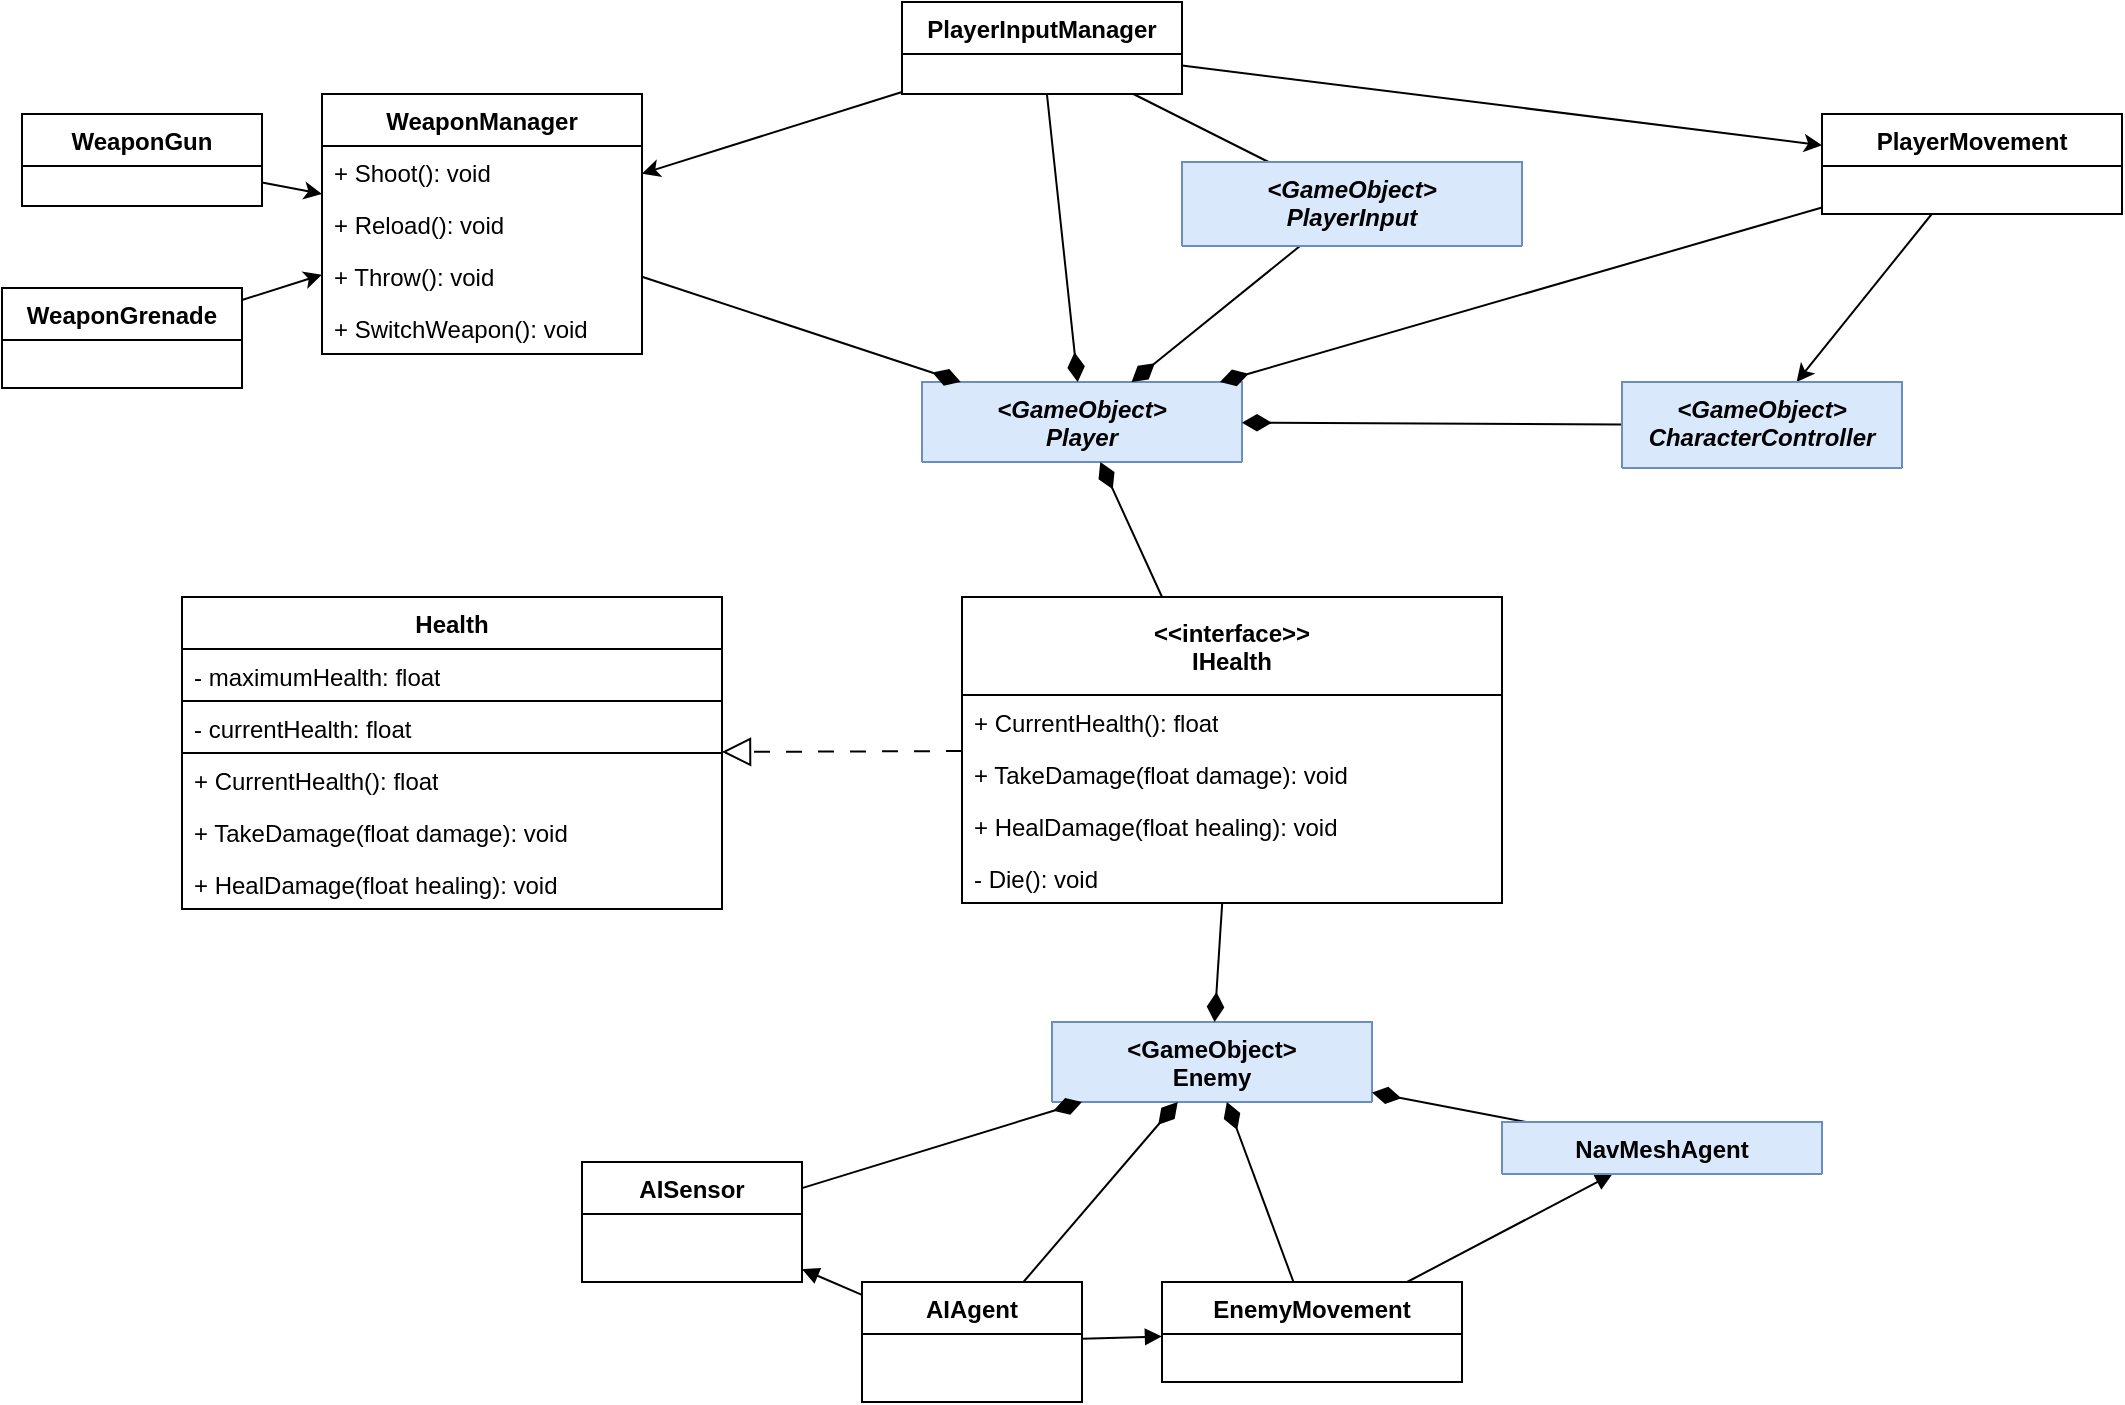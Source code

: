 <mxfile version="26.2.14">
  <diagram id="C5RBs43oDa-KdzZeNtuy" name="Page-1">
    <mxGraphModel dx="2061" dy="827" grid="1" gridSize="10" guides="1" tooltips="1" connect="1" arrows="1" fold="1" page="1" pageScale="1" pageWidth="827" pageHeight="1169" math="0" shadow="0">
      <root>
        <mxCell id="WIyWlLk6GJQsqaUBKTNV-0" />
        <mxCell id="WIyWlLk6GJQsqaUBKTNV-1" parent="WIyWlLk6GJQsqaUBKTNV-0" />
        <mxCell id="zkfFHV4jXpPFQw0GAbJ--0" value="&lt;GameObject&gt;&#xa;Player" style="swimlane;fontStyle=3;align=center;verticalAlign=top;childLayout=stackLayout;horizontal=1;startSize=40;horizontalStack=0;resizeParent=1;resizeLast=0;collapsible=1;marginBottom=0;rounded=0;shadow=0;strokeWidth=1;fillColor=#dae8fc;strokeColor=#6c8ebf;" parent="WIyWlLk6GJQsqaUBKTNV-1" vertex="1" collapsed="1">
          <mxGeometry x="10" y="260" width="160" height="40" as="geometry">
            <mxRectangle x="200" y="260" width="160" height="70" as="alternateBounds" />
          </mxGeometry>
        </mxCell>
        <mxCell id="zkfFHV4jXpPFQw0GAbJ--17" value="&lt;GameObject&gt;&#xa;Enemy" style="swimlane;fontStyle=1;align=center;verticalAlign=top;childLayout=stackLayout;horizontal=1;startSize=40;horizontalStack=0;resizeParent=1;resizeLast=0;collapsible=1;marginBottom=0;rounded=0;shadow=0;strokeWidth=1;fillColor=#dae8fc;strokeColor=#6c8ebf;" parent="WIyWlLk6GJQsqaUBKTNV-1" vertex="1" collapsed="1">
          <mxGeometry x="75" y="580" width="160" height="40" as="geometry">
            <mxRectangle x="220" y="480" width="150" height="60" as="alternateBounds" />
          </mxGeometry>
        </mxCell>
        <mxCell id="tWGcPfhwTMY6Qs-iwRr6-32" style="edgeStyle=none;shape=connector;rounded=0;orthogonalLoop=1;jettySize=auto;html=1;strokeColor=default;align=center;verticalAlign=middle;fontFamily=Helvetica;fontSize=11;fontColor=default;labelBackgroundColor=default;endArrow=classic;" parent="WIyWlLk6GJQsqaUBKTNV-1" source="tWGcPfhwTMY6Qs-iwRr6-0" target="tWGcPfhwTMY6Qs-iwRr6-12" edge="1">
          <mxGeometry relative="1" as="geometry" />
        </mxCell>
        <mxCell id="tWGcPfhwTMY6Qs-iwRr6-0" value="WeaponGun" style="swimlane;fontStyle=1;align=center;verticalAlign=top;childLayout=stackLayout;horizontal=1;startSize=26;horizontalStack=0;resizeParent=1;resizeLast=0;collapsible=1;marginBottom=0;rounded=0;shadow=0;strokeWidth=1;" parent="WIyWlLk6GJQsqaUBKTNV-1" vertex="1">
          <mxGeometry x="-440" y="126" width="120" height="46" as="geometry">
            <mxRectangle x="130" y="380" width="160" height="26" as="alternateBounds" />
          </mxGeometry>
        </mxCell>
        <mxCell id="tWGcPfhwTMY6Qs-iwRr6-31" style="edgeStyle=none;shape=connector;rounded=0;orthogonalLoop=1;jettySize=auto;html=1;strokeColor=default;align=center;verticalAlign=middle;fontFamily=Helvetica;fontSize=11;fontColor=default;labelBackgroundColor=default;endArrow=classic;" parent="WIyWlLk6GJQsqaUBKTNV-1" source="tWGcPfhwTMY6Qs-iwRr6-6" target="tWGcPfhwTMY6Qs-iwRr6-12" edge="1">
          <mxGeometry relative="1" as="geometry" />
        </mxCell>
        <mxCell id="tWGcPfhwTMY6Qs-iwRr6-6" value="WeaponGrenade" style="swimlane;fontStyle=1;align=center;verticalAlign=top;childLayout=stackLayout;horizontal=1;startSize=26;horizontalStack=0;resizeParent=1;resizeLast=0;collapsible=1;marginBottom=0;rounded=0;shadow=0;strokeWidth=1;" parent="WIyWlLk6GJQsqaUBKTNV-1" vertex="1">
          <mxGeometry x="-450" y="213" width="120" height="50" as="geometry">
            <mxRectangle x="130" y="380" width="160" height="26" as="alternateBounds" />
          </mxGeometry>
        </mxCell>
        <mxCell id="tWGcPfhwTMY6Qs-iwRr6-30" style="rounded=0;orthogonalLoop=1;jettySize=auto;html=1;endArrow=diamondThin;endFill=1;startSize=6;endSize=12;" parent="WIyWlLk6GJQsqaUBKTNV-1" source="tWGcPfhwTMY6Qs-iwRr6-12" target="zkfFHV4jXpPFQw0GAbJ--0" edge="1">
          <mxGeometry relative="1" as="geometry">
            <mxPoint x="200" y="150" as="targetPoint" />
          </mxGeometry>
        </mxCell>
        <mxCell id="tWGcPfhwTMY6Qs-iwRr6-12" value="WeaponManager" style="swimlane;fontStyle=1;align=center;verticalAlign=top;childLayout=stackLayout;horizontal=1;startSize=26;horizontalStack=0;resizeParent=1;resizeLast=0;collapsible=1;marginBottom=0;rounded=0;shadow=0;strokeWidth=1;" parent="WIyWlLk6GJQsqaUBKTNV-1" vertex="1">
          <mxGeometry x="-290" y="116" width="160" height="130" as="geometry">
            <mxRectangle x="130" y="380" width="160" height="26" as="alternateBounds" />
          </mxGeometry>
        </mxCell>
        <mxCell id="V02XVsIbUQT9uk_LNOAm-13" value="+ Shoot(): void" style="text;strokeColor=none;fillColor=none;align=left;verticalAlign=top;spacingLeft=4;spacingRight=4;overflow=hidden;rotatable=0;points=[[0,0.5],[1,0.5]];portConstraint=eastwest;whiteSpace=wrap;html=1;" vertex="1" parent="tWGcPfhwTMY6Qs-iwRr6-12">
          <mxGeometry y="26" width="160" height="26" as="geometry" />
        </mxCell>
        <mxCell id="V02XVsIbUQT9uk_LNOAm-14" value="&lt;div&gt;+ Reload(): void&lt;/div&gt;" style="text;strokeColor=none;fillColor=none;align=left;verticalAlign=top;spacingLeft=4;spacingRight=4;overflow=hidden;rotatable=0;points=[[0,0.5],[1,0.5]];portConstraint=eastwest;whiteSpace=wrap;html=1;" vertex="1" parent="tWGcPfhwTMY6Qs-iwRr6-12">
          <mxGeometry y="52" width="160" height="26" as="geometry" />
        </mxCell>
        <mxCell id="V02XVsIbUQT9uk_LNOAm-15" value="+ Throw(): void" style="text;strokeColor=none;fillColor=none;align=left;verticalAlign=top;spacingLeft=4;spacingRight=4;overflow=hidden;rotatable=0;points=[[0,0.5],[1,0.5]];portConstraint=eastwest;whiteSpace=wrap;html=1;" vertex="1" parent="tWGcPfhwTMY6Qs-iwRr6-12">
          <mxGeometry y="78" width="160" height="26" as="geometry" />
        </mxCell>
        <mxCell id="V02XVsIbUQT9uk_LNOAm-16" value="+ SwitchWeapon(): void" style="text;strokeColor=none;fillColor=none;align=left;verticalAlign=top;spacingLeft=4;spacingRight=4;overflow=hidden;rotatable=0;points=[[0,0.5],[1,0.5]];portConstraint=eastwest;whiteSpace=wrap;html=1;" vertex="1" parent="tWGcPfhwTMY6Qs-iwRr6-12">
          <mxGeometry y="104" width="160" height="26" as="geometry" />
        </mxCell>
        <mxCell id="tWGcPfhwTMY6Qs-iwRr6-33" style="edgeStyle=none;shape=connector;rounded=0;orthogonalLoop=1;jettySize=auto;html=1;strokeColor=default;align=center;verticalAlign=middle;fontFamily=Helvetica;fontSize=11;fontColor=default;labelBackgroundColor=default;endArrow=diamondThin;endFill=1;startSize=6;endSize=12;" parent="WIyWlLk6GJQsqaUBKTNV-1" source="tWGcPfhwTMY6Qs-iwRr6-18" target="zkfFHV4jXpPFQw0GAbJ--0" edge="1">
          <mxGeometry relative="1" as="geometry" />
        </mxCell>
        <mxCell id="V02XVsIbUQT9uk_LNOAm-17" style="rounded=0;orthogonalLoop=1;jettySize=auto;html=1;" edge="1" parent="WIyWlLk6GJQsqaUBKTNV-1" source="tWGcPfhwTMY6Qs-iwRr6-18" target="tWGcPfhwTMY6Qs-iwRr6-12">
          <mxGeometry relative="1" as="geometry" />
        </mxCell>
        <mxCell id="V02XVsIbUQT9uk_LNOAm-18" style="rounded=0;orthogonalLoop=1;jettySize=auto;html=1;" edge="1" parent="WIyWlLk6GJQsqaUBKTNV-1" source="tWGcPfhwTMY6Qs-iwRr6-18" target="tWGcPfhwTMY6Qs-iwRr6-24">
          <mxGeometry relative="1" as="geometry" />
        </mxCell>
        <mxCell id="V02XVsIbUQT9uk_LNOAm-46" style="edgeStyle=none;shape=connector;rounded=0;orthogonalLoop=1;jettySize=auto;html=1;strokeColor=default;align=center;verticalAlign=middle;fontFamily=Helvetica;fontSize=11;fontColor=default;labelBackgroundColor=default;startArrow=none;startFill=0;endArrow=none;" edge="1" parent="WIyWlLk6GJQsqaUBKTNV-1" source="V02XVsIbUQT9uk_LNOAm-45" target="tWGcPfhwTMY6Qs-iwRr6-18">
          <mxGeometry relative="1" as="geometry">
            <mxPoint x="-40" y="70" as="targetPoint" />
          </mxGeometry>
        </mxCell>
        <mxCell id="tWGcPfhwTMY6Qs-iwRr6-18" value="PlayerInputManager" style="swimlane;fontStyle=1;align=center;verticalAlign=top;childLayout=stackLayout;horizontal=1;startSize=26;horizontalStack=0;resizeParent=1;resizeLast=0;collapsible=1;marginBottom=0;rounded=0;shadow=0;strokeWidth=1;" parent="WIyWlLk6GJQsqaUBKTNV-1" vertex="1">
          <mxGeometry y="70" width="140" height="46" as="geometry">
            <mxRectangle x="130" y="380" width="160" height="26" as="alternateBounds" />
          </mxGeometry>
        </mxCell>
        <mxCell id="tWGcPfhwTMY6Qs-iwRr6-34" style="edgeStyle=none;shape=connector;rounded=0;orthogonalLoop=1;jettySize=auto;html=1;strokeColor=default;align=center;verticalAlign=middle;fontFamily=Helvetica;fontSize=11;fontColor=default;labelBackgroundColor=default;endArrow=diamondThin;endFill=1;startSize=6;endSize=12;" parent="WIyWlLk6GJQsqaUBKTNV-1" source="tWGcPfhwTMY6Qs-iwRr6-24" target="zkfFHV4jXpPFQw0GAbJ--0" edge="1">
          <mxGeometry relative="1" as="geometry" />
        </mxCell>
        <mxCell id="V02XVsIbUQT9uk_LNOAm-40" style="rounded=0;orthogonalLoop=1;jettySize=auto;html=1;endSize=6;" edge="1" parent="WIyWlLk6GJQsqaUBKTNV-1" source="tWGcPfhwTMY6Qs-iwRr6-24" target="V02XVsIbUQT9uk_LNOAm-38">
          <mxGeometry relative="1" as="geometry" />
        </mxCell>
        <mxCell id="tWGcPfhwTMY6Qs-iwRr6-24" value="PlayerMovement" style="swimlane;fontStyle=1;align=center;verticalAlign=top;childLayout=stackLayout;horizontal=1;startSize=26;horizontalStack=0;resizeParent=1;resizeLast=0;collapsible=1;marginBottom=0;rounded=0;shadow=0;strokeWidth=1;" parent="WIyWlLk6GJQsqaUBKTNV-1" vertex="1">
          <mxGeometry x="460" y="126" width="150" height="50" as="geometry">
            <mxRectangle x="130" y="380" width="160" height="26" as="alternateBounds" />
          </mxGeometry>
        </mxCell>
        <mxCell id="tWGcPfhwTMY6Qs-iwRr6-37" style="edgeStyle=none;shape=connector;rounded=0;orthogonalLoop=1;jettySize=auto;html=1;strokeColor=default;align=center;verticalAlign=middle;fontFamily=Helvetica;fontSize=11;fontColor=default;labelBackgroundColor=default;endArrow=diamondThin;endFill=1;startSize=6;endSize=12;" parent="WIyWlLk6GJQsqaUBKTNV-1" source="V02XVsIbUQT9uk_LNOAm-29" target="zkfFHV4jXpPFQw0GAbJ--0" edge="1">
          <mxGeometry relative="1" as="geometry">
            <mxPoint x="225.859" y="486" as="sourcePoint" />
          </mxGeometry>
        </mxCell>
        <mxCell id="tWGcPfhwTMY6Qs-iwRr6-38" style="edgeStyle=none;shape=connector;rounded=0;orthogonalLoop=1;jettySize=auto;html=1;strokeColor=default;align=center;verticalAlign=middle;fontFamily=Helvetica;fontSize=11;fontColor=default;labelBackgroundColor=default;endArrow=diamondThin;endFill=1;startSize=6;endSize=12;" parent="WIyWlLk6GJQsqaUBKTNV-1" source="V02XVsIbUQT9uk_LNOAm-29" target="zkfFHV4jXpPFQw0GAbJ--17" edge="1">
          <mxGeometry relative="1" as="geometry">
            <mxPoint x="239.444" y="536" as="sourcePoint" />
          </mxGeometry>
        </mxCell>
        <mxCell id="V02XVsIbUQT9uk_LNOAm-35" value="" style="rounded=0;orthogonalLoop=1;jettySize=auto;html=1;endSize=12;endArrow=block;endFill=0;dashed=1;dashPattern=8 8;" edge="1" parent="WIyWlLk6GJQsqaUBKTNV-1" source="V02XVsIbUQT9uk_LNOAm-29" target="tWGcPfhwTMY6Qs-iwRr6-35">
          <mxGeometry relative="1" as="geometry">
            <mxPoint x="40" y="540" as="sourcePoint" />
          </mxGeometry>
        </mxCell>
        <mxCell id="tWGcPfhwTMY6Qs-iwRr6-35" value="Health" style="swimlane;fontStyle=1;align=center;verticalAlign=top;childLayout=stackLayout;horizontal=1;startSize=26;horizontalStack=0;resizeParent=1;resizeLast=0;collapsible=1;marginBottom=0;rounded=0;shadow=0;strokeWidth=1;" parent="WIyWlLk6GJQsqaUBKTNV-1" vertex="1">
          <mxGeometry x="-360" y="367.5" width="270" height="156" as="geometry">
            <mxRectangle x="130" y="380" width="160" height="26" as="alternateBounds" />
          </mxGeometry>
        </mxCell>
        <mxCell id="V02XVsIbUQT9uk_LNOAm-22" value="&lt;div&gt;- maximumHealth: float&lt;/div&gt;" style="text;strokeColor=default;fillColor=none;align=left;verticalAlign=top;spacingLeft=4;spacingRight=4;overflow=hidden;rotatable=0;points=[[0,0.5],[1,0.5]];portConstraint=eastwest;whiteSpace=wrap;html=1;" vertex="1" parent="tWGcPfhwTMY6Qs-iwRr6-35">
          <mxGeometry y="26" width="270" height="26" as="geometry" />
        </mxCell>
        <mxCell id="V02XVsIbUQT9uk_LNOAm-26" value="- currentHealth: float" style="text;strokeColor=default;fillColor=none;align=left;verticalAlign=top;spacingLeft=4;spacingRight=4;overflow=hidden;rotatable=0;points=[[0,0.5],[1,0.5]];portConstraint=eastwest;whiteSpace=wrap;html=1;" vertex="1" parent="tWGcPfhwTMY6Qs-iwRr6-35">
          <mxGeometry y="52" width="270" height="26" as="geometry" />
        </mxCell>
        <mxCell id="V02XVsIbUQT9uk_LNOAm-27" value="+ CurrentHealth(): float" style="text;strokeColor=none;fillColor=none;align=left;verticalAlign=top;spacingLeft=4;spacingRight=4;overflow=hidden;rotatable=0;points=[[0,0.5],[1,0.5]];portConstraint=eastwest;whiteSpace=wrap;html=1;" vertex="1" parent="tWGcPfhwTMY6Qs-iwRr6-35">
          <mxGeometry y="78" width="270" height="26" as="geometry" />
        </mxCell>
        <mxCell id="V02XVsIbUQT9uk_LNOAm-25" value="+ TakeDamage(float damage): void" style="text;strokeColor=none;fillColor=none;align=left;verticalAlign=top;spacingLeft=4;spacingRight=4;overflow=hidden;rotatable=0;points=[[0,0.5],[1,0.5]];portConstraint=eastwest;whiteSpace=wrap;html=1;" vertex="1" parent="tWGcPfhwTMY6Qs-iwRr6-35">
          <mxGeometry y="104" width="270" height="26" as="geometry" />
        </mxCell>
        <mxCell id="V02XVsIbUQT9uk_LNOAm-23" value="+ HealDamage(float healing): void" style="text;strokeColor=none;fillColor=none;align=left;verticalAlign=top;spacingLeft=4;spacingRight=4;overflow=hidden;rotatable=0;points=[[0,0.5],[1,0.5]];portConstraint=eastwest;whiteSpace=wrap;html=1;" vertex="1" parent="tWGcPfhwTMY6Qs-iwRr6-35">
          <mxGeometry y="130" width="270" height="26" as="geometry" />
        </mxCell>
        <mxCell id="tWGcPfhwTMY6Qs-iwRr6-41" style="edgeStyle=none;shape=connector;rounded=0;orthogonalLoop=1;jettySize=auto;html=1;strokeColor=default;align=center;verticalAlign=middle;fontFamily=Helvetica;fontSize=11;fontColor=default;labelBackgroundColor=default;endArrow=diamondThin;endFill=1;startSize=6;endSize=12;" parent="WIyWlLk6GJQsqaUBKTNV-1" source="tWGcPfhwTMY6Qs-iwRr6-40" target="zkfFHV4jXpPFQw0GAbJ--17" edge="1">
          <mxGeometry relative="1" as="geometry" />
        </mxCell>
        <mxCell id="tWGcPfhwTMY6Qs-iwRr6-40" value="AIAgent" style="swimlane;fontStyle=1;align=center;verticalAlign=top;childLayout=stackLayout;horizontal=1;startSize=26;horizontalStack=0;resizeParent=1;resizeLast=0;collapsible=1;marginBottom=0;rounded=0;shadow=0;strokeWidth=1;" parent="WIyWlLk6GJQsqaUBKTNV-1" vertex="1">
          <mxGeometry x="-20" y="710" width="110" height="60" as="geometry">
            <mxRectangle x="550" y="140" width="160" height="26" as="alternateBounds" />
          </mxGeometry>
        </mxCell>
        <mxCell id="tWGcPfhwTMY6Qs-iwRr6-42" style="edgeStyle=none;shape=connector;rounded=0;orthogonalLoop=1;jettySize=auto;html=1;strokeColor=default;align=center;verticalAlign=middle;fontFamily=Helvetica;fontSize=11;fontColor=default;labelBackgroundColor=default;endArrow=diamondThin;endFill=1;startSize=6;endSize=12;" parent="WIyWlLk6GJQsqaUBKTNV-1" source="tWGcPfhwTMY6Qs-iwRr6-43" target="zkfFHV4jXpPFQw0GAbJ--17" edge="1">
          <mxGeometry relative="1" as="geometry">
            <mxPoint x="230" y="680" as="targetPoint" />
          </mxGeometry>
        </mxCell>
        <mxCell id="V02XVsIbUQT9uk_LNOAm-43" style="edgeStyle=none;shape=connector;rounded=0;orthogonalLoop=1;jettySize=auto;html=1;strokeColor=default;align=center;verticalAlign=middle;fontFamily=Helvetica;fontSize=11;fontColor=default;labelBackgroundColor=default;startArrow=block;startFill=1;endArrow=none;" edge="1" parent="WIyWlLk6GJQsqaUBKTNV-1" source="V02XVsIbUQT9uk_LNOAm-2" target="tWGcPfhwTMY6Qs-iwRr6-43">
          <mxGeometry relative="1" as="geometry">
            <mxPoint x="360" y="760" as="targetPoint" />
          </mxGeometry>
        </mxCell>
        <mxCell id="tWGcPfhwTMY6Qs-iwRr6-43" value="EnemyMovement" style="swimlane;fontStyle=1;align=center;verticalAlign=top;childLayout=stackLayout;horizontal=1;startSize=26;horizontalStack=0;resizeParent=1;resizeLast=0;collapsible=1;marginBottom=0;rounded=0;shadow=0;strokeWidth=1;" parent="WIyWlLk6GJQsqaUBKTNV-1" vertex="1">
          <mxGeometry x="130" y="710" width="150" height="50" as="geometry">
            <mxRectangle x="130" y="380" width="160" height="26" as="alternateBounds" />
          </mxGeometry>
        </mxCell>
        <mxCell id="V02XVsIbUQT9uk_LNOAm-0" style="edgeStyle=none;shape=connector;rounded=0;orthogonalLoop=1;jettySize=auto;html=1;strokeColor=default;align=center;verticalAlign=middle;fontFamily=Helvetica;fontSize=11;fontColor=default;labelBackgroundColor=default;endArrow=diamondThin;endFill=1;startSize=6;endSize=12;" edge="1" parent="WIyWlLk6GJQsqaUBKTNV-1" source="V02XVsIbUQT9uk_LNOAm-1" target="zkfFHV4jXpPFQw0GAbJ--17">
          <mxGeometry relative="1" as="geometry">
            <mxPoint x="160" y="760" as="targetPoint" />
          </mxGeometry>
        </mxCell>
        <mxCell id="V02XVsIbUQT9uk_LNOAm-5" style="rounded=0;orthogonalLoop=1;jettySize=auto;html=1;endArrow=none;startFill=1;startArrow=block;" edge="1" parent="WIyWlLk6GJQsqaUBKTNV-1" source="V02XVsIbUQT9uk_LNOAm-1" target="tWGcPfhwTMY6Qs-iwRr6-40">
          <mxGeometry relative="1" as="geometry" />
        </mxCell>
        <mxCell id="V02XVsIbUQT9uk_LNOAm-1" value="AISensor" style="swimlane;fontStyle=1;align=center;verticalAlign=top;childLayout=stackLayout;horizontal=1;startSize=26;horizontalStack=0;resizeParent=1;resizeLast=0;collapsible=1;marginBottom=0;rounded=0;shadow=0;strokeWidth=1;" vertex="1" parent="WIyWlLk6GJQsqaUBKTNV-1">
          <mxGeometry x="-160" y="650" width="110" height="60" as="geometry">
            <mxRectangle x="550" y="140" width="160" height="26" as="alternateBounds" />
          </mxGeometry>
        </mxCell>
        <mxCell id="V02XVsIbUQT9uk_LNOAm-3" style="rounded=0;orthogonalLoop=1;jettySize=auto;html=1;endArrow=diamondThin;endFill=1;endSize=12;" edge="1" parent="WIyWlLk6GJQsqaUBKTNV-1" source="V02XVsIbUQT9uk_LNOAm-2" target="zkfFHV4jXpPFQw0GAbJ--17">
          <mxGeometry relative="1" as="geometry" />
        </mxCell>
        <mxCell id="V02XVsIbUQT9uk_LNOAm-2" value="NavMeshAgent" style="swimlane;fontStyle=1;align=center;verticalAlign=top;childLayout=stackLayout;horizontal=1;startSize=26;horizontalStack=0;resizeParent=1;resizeLast=0;collapsible=1;marginBottom=0;rounded=0;shadow=0;strokeWidth=1;fillColor=#dae8fc;strokeColor=#6c8ebf;" vertex="1" collapsed="1" parent="WIyWlLk6GJQsqaUBKTNV-1">
          <mxGeometry x="300" y="630" width="160" height="26" as="geometry">
            <mxRectangle x="330" y="650" width="110" height="60" as="alternateBounds" />
          </mxGeometry>
        </mxCell>
        <mxCell id="V02XVsIbUQT9uk_LNOAm-29" value="&lt;&lt;interface&gt;&gt;&#xa;IHealth" style="swimlane;fontStyle=1;align=center;verticalAlign=middle;childLayout=stackLayout;horizontal=1;startSize=49;horizontalStack=0;resizeParent=1;resizeLast=0;collapsible=1;marginBottom=0;rounded=0;shadow=0;strokeWidth=1;" vertex="1" parent="WIyWlLk6GJQsqaUBKTNV-1">
          <mxGeometry x="30" y="367.5" width="270" height="153" as="geometry">
            <mxRectangle x="130" y="380" width="160" height="26" as="alternateBounds" />
          </mxGeometry>
        </mxCell>
        <mxCell id="V02XVsIbUQT9uk_LNOAm-32" value="+ CurrentHealth(): float" style="text;strokeColor=none;fillColor=none;align=left;verticalAlign=top;spacingLeft=4;spacingRight=4;overflow=hidden;rotatable=0;points=[[0,0.5],[1,0.5]];portConstraint=eastwest;whiteSpace=wrap;html=1;" vertex="1" parent="V02XVsIbUQT9uk_LNOAm-29">
          <mxGeometry y="49" width="270" height="26" as="geometry" />
        </mxCell>
        <mxCell id="V02XVsIbUQT9uk_LNOAm-33" value="+ TakeDamage(float damage): void" style="text;strokeColor=none;fillColor=none;align=left;verticalAlign=top;spacingLeft=4;spacingRight=4;overflow=hidden;rotatable=0;points=[[0,0.5],[1,0.5]];portConstraint=eastwest;whiteSpace=wrap;html=1;" vertex="1" parent="V02XVsIbUQT9uk_LNOAm-29">
          <mxGeometry y="75" width="270" height="26" as="geometry" />
        </mxCell>
        <mxCell id="V02XVsIbUQT9uk_LNOAm-34" value="+ HealDamage(float healing): void" style="text;strokeColor=none;fillColor=none;align=left;verticalAlign=top;spacingLeft=4;spacingRight=4;overflow=hidden;rotatable=0;points=[[0,0.5],[1,0.5]];portConstraint=eastwest;whiteSpace=wrap;html=1;" vertex="1" parent="V02XVsIbUQT9uk_LNOAm-29">
          <mxGeometry y="101" width="270" height="26" as="geometry" />
        </mxCell>
        <mxCell id="V02XVsIbUQT9uk_LNOAm-47" value="- Die(): void" style="text;strokeColor=none;fillColor=none;align=left;verticalAlign=top;spacingLeft=4;spacingRight=4;overflow=hidden;rotatable=0;points=[[0,0.5],[1,0.5]];portConstraint=eastwest;whiteSpace=wrap;html=1;" vertex="1" parent="V02XVsIbUQT9uk_LNOAm-29">
          <mxGeometry y="127" width="270" height="26" as="geometry" />
        </mxCell>
        <mxCell id="V02XVsIbUQT9uk_LNOAm-41" style="rounded=0;orthogonalLoop=1;jettySize=auto;html=1;endArrow=diamondThin;endFill=1;endSize=12;" edge="1" parent="WIyWlLk6GJQsqaUBKTNV-1" source="V02XVsIbUQT9uk_LNOAm-38" target="zkfFHV4jXpPFQw0GAbJ--0">
          <mxGeometry relative="1" as="geometry" />
        </mxCell>
        <mxCell id="V02XVsIbUQT9uk_LNOAm-38" value="&lt;GameObject&gt;&#xa;CharacterController" style="swimlane;fontStyle=3;align=center;verticalAlign=top;childLayout=stackLayout;horizontal=1;startSize=43;horizontalStack=0;resizeParent=1;resizeLast=0;collapsible=1;marginBottom=0;rounded=0;shadow=0;strokeWidth=1;fillColor=#dae8fc;strokeColor=#6c8ebf;" vertex="1" collapsed="1" parent="WIyWlLk6GJQsqaUBKTNV-1">
          <mxGeometry x="360" y="260" width="140" height="43" as="geometry">
            <mxRectangle x="380" y="237" width="235" height="74" as="alternateBounds" />
          </mxGeometry>
        </mxCell>
        <mxCell id="V02XVsIbUQT9uk_LNOAm-42" style="rounded=0;orthogonalLoop=1;jettySize=auto;html=1;endArrow=none;startFill=1;startArrow=block;" edge="1" parent="WIyWlLk6GJQsqaUBKTNV-1" source="tWGcPfhwTMY6Qs-iwRr6-43" target="tWGcPfhwTMY6Qs-iwRr6-40">
          <mxGeometry relative="1" as="geometry">
            <mxPoint x="130" y="790" as="sourcePoint" />
            <mxPoint x="176" y="830" as="targetPoint" />
          </mxGeometry>
        </mxCell>
        <mxCell id="V02XVsIbUQT9uk_LNOAm-44" style="rounded=0;orthogonalLoop=1;jettySize=auto;html=1;endArrow=diamondThin;endFill=1;endSize=12;" edge="1" parent="WIyWlLk6GJQsqaUBKTNV-1" source="V02XVsIbUQT9uk_LNOAm-45" target="zkfFHV4jXpPFQw0GAbJ--0">
          <mxGeometry relative="1" as="geometry">
            <mxPoint x="355" y="290" as="sourcePoint" />
            <mxPoint x="270" y="303" as="targetPoint" />
          </mxGeometry>
        </mxCell>
        <mxCell id="V02XVsIbUQT9uk_LNOAm-45" value="&lt;GameObject&gt;&#xa;PlayerInput" style="swimlane;fontStyle=3;align=center;verticalAlign=top;childLayout=stackLayout;horizontal=1;startSize=42;horizontalStack=0;resizeParent=1;resizeLast=0;collapsible=1;marginBottom=0;rounded=0;shadow=0;strokeWidth=1;fillColor=#dae8fc;strokeColor=#6c8ebf;" vertex="1" collapsed="1" parent="WIyWlLk6GJQsqaUBKTNV-1">
          <mxGeometry x="140" y="150" width="170" height="42" as="geometry">
            <mxRectangle x="330" y="180" width="235" height="74" as="alternateBounds" />
          </mxGeometry>
        </mxCell>
      </root>
    </mxGraphModel>
  </diagram>
</mxfile>
